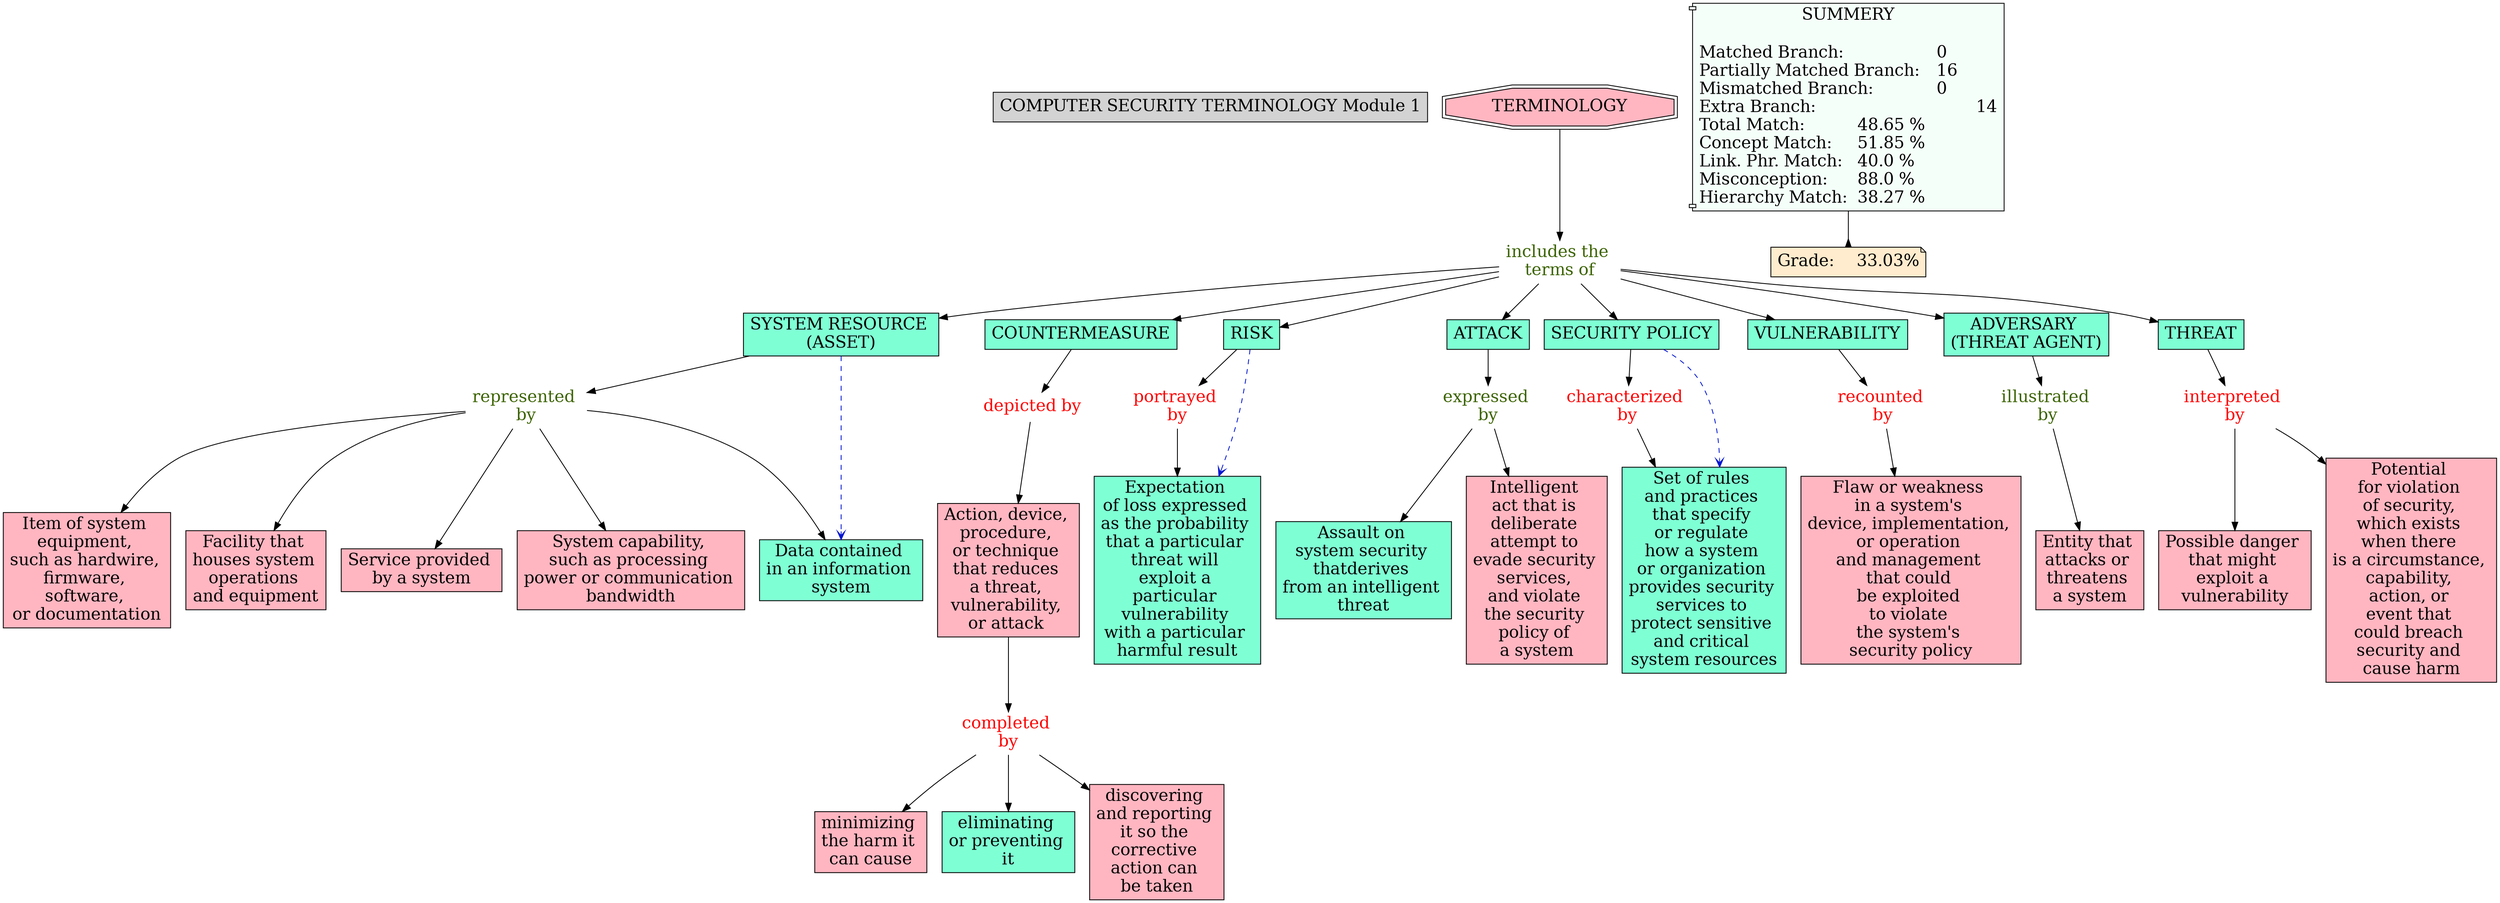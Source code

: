 // The Round Table
digraph {
	"1S2N4Q9FM-1NYC6P6-3RP" [label="COMPUTER SECURITY TERMINOLOGY Module 1" Gsplines=true fontsize=20 shape=rect style=filled]
	"1S2N72MS0-1TD9G8H-47C" [label="Assault on system security thatderives from an intelligent threat" Gsplines=true fontsize=20 shape=rect style=filled]
	"1S2N6Z44V-5NGYFB-44H" [label="SYSTEM RESOURCE 
(ASSET)" Gsplines=true fillcolor=aquamarine fontsize=20 shape=rect style=filled]
	"1S40THDQC-1T0DJG9-3C7" [label="represented 
by" Gsplines=true fontcolor="#3B6300" fontsize=20 shape=none]
	"1S2N6Z44V-5NGYFB-44H" -> "1S40THDQC-1T0DJG9-3C7" [constraint=true]
	"1S40THDQC-1T0DJG9-3C7" [label="represented 
by" Gsplines=true fontcolor="#3B6300" fontsize=20 shape=none]
	"1S2N8HQ17-13SGX0H-68Q" [label="Item of system 
equipment, 
such as hardwire, 
firmware, 
software, 
or documentation
" Gsplines=true fillcolor="#FFB6C1" fontsize=20 shape=rect style=filled]
	"1S40THDQC-1T0DJG9-3C7" -> "1S2N8HQ17-13SGX0H-68Q" [constraint=true]
	"1S2N6YF4H-1WP29MW-42Y" [label=COUNTERMEASURE Gsplines=true fillcolor=aquamarine fontsize=20 shape=rect style=filled]
	"1S40TGVF8-158LJKV-3BC" [label="depicted by
" Gsplines=true fontcolor=red fontsize=20 shape=none]
	"1S2N6YF4H-1WP29MW-42Y" -> "1S40TGVF8-158LJKV-3BC" [constraint=true]
	"1S40THDQC-1T0DJG9-3C7" [label="represented 
by" Gsplines=true fontcolor="#3B6300" fontsize=20 shape=none]
	"1S2N8MMMR-20401DC-6FS" [label="Facility that 
houses system 
operations 
and equipment
" Gsplines=true fillcolor="#FFB6C1" fontsize=20 shape=rect style=filled]
	"1S40THDQC-1T0DJG9-3C7" -> "1S2N8MMMR-20401DC-6FS" [constraint=true]
	"1S2N6YN6Y-12R6BN9-43K" [label=RISK Gsplines=true fillcolor=aquamarine fontsize=20 shape=rect style=filled]
	"1S40TH2M8-15W2PL-3BN" [label="portrayed 
by" Gsplines=true fontcolor=red fontsize=20 shape=none]
	"1S2N6YN6Y-12R6BN9-43K" -> "1S40TH2M8-15W2PL-3BN" [constraint=true]
	"1S40THP1T-19MW669-3CT" [label="recounted 
by" Gsplines=true fontcolor=red fontsize=20 shape=none]
	"1S2N72X55-1QG2J4K-480" [label="Flaw or weakness 
in a system's 
device, implementation, 
or operation 
and management 
that could 
be exploited 
to violate 
the system's 
security policy
" Gsplines=true fillcolor="#FFB6C1" fontsize=20 shape=rect style=filled]
	"1S40THP1T-19MW669-3CT" -> "1S2N72X55-1QG2J4K-480" [constraint=true]
	"1S40TH7HX-M1N9FQ-3BY" [label="characterized 
by" Gsplines=true fontcolor=red fontsize=20 shape=none]
	"1S2N72S58-C0VQ5-47R" [label="Set of rules 
and practices 
that specify 
or regulate 
how a system 
or organization 
provides security 
services to 
protect sensitive 
and critical 
system resources
" Gsplines=true fillcolor=aquamarine fontsize=20 shape=rect style=filled]
	"1S40TH7HX-M1N9FQ-3BY" -> "1S2N72S58-C0VQ5-47R" [constraint=true]
	"1S2N7JYV8-17KYBXH-4WM" [label="includes the 
terms of" Gsplines=true fontcolor="#3B6300" fontsize=20 shape=none]
	"1S2N6Y66J-1LTZ3W8-42L" [label=ATTACK Gsplines=true fillcolor=aquamarine fontsize=20 shape=rect style=filled]
	"1S2N7JYV8-17KYBXH-4WM" -> "1S2N6Y66J-1LTZ3W8-42L" [constraint=true]
	"1S40TGVF8-158LJKV-3BC" [label="depicted by
" Gsplines=true fontcolor=red fontsize=20 shape=none]
	"1S2N72P31-JJFT4C-47H" [label="Action, device, 
procedure, 
or technique 
that reduces 
a threat, 
vulnerability, 
or attack 
" Gsplines=true fillcolor="#FFB6C1" fontsize=20 shape=rect style=filled]
	"1S40TGVF8-158LJKV-3BC" -> "1S2N72P31-JJFT4C-47H" [constraint=true]
	"1S40TGRB1-28435YH-3B2" [label="expressed 
by" Gsplines=true fontcolor="#3B6300" fontsize=20 shape=none]
	"1S2N77JMG-53JZX6-4GT" [label="Intelligent 
act that is 
deliberate 
attempt to 
evade security 
services, 
and violate 
the security 
policy of 
a system" Gsplines=true fillcolor="#FFB6C1" fontsize=20 shape=rect style=filled]
	"1S40TGRB1-28435YH-3B2" -> "1S2N77JMG-53JZX6-4GT" [constraint=true]
	"1S40THDQC-1T0DJG9-3C7" [label="represented 
by" Gsplines=true fontcolor="#3B6300" fontsize=20 shape=none]
	"1S2N8FN41-PM2L3W-658" [label="Service provided 
by a system
" Gsplines=true fillcolor="#FFB6C1" fontsize=20 shape=rect style=filled]
	"1S40THDQC-1T0DJG9-3C7" -> "1S2N8FN41-PM2L3W-658" [constraint=true]
	"1S2N6YVVM-28SBVML-43V" [label="SECURITY POLICY
" Gsplines=true fillcolor=aquamarine fontsize=20 shape=rect style=filled]
	"1S40TH7HX-M1N9FQ-3BY" [label="characterized 
by" Gsplines=true fontcolor=red fontsize=20 shape=none]
	"1S2N6YVVM-28SBVML-43V" -> "1S40TH7HX-M1N9FQ-3BY" [constraint=true]
	"1S2N72P31-JJFT4C-47H" [label="Action, device, 
procedure, 
or technique 
that reduces 
a threat, 
vulnerability, 
or attack 
" Gsplines=true fillcolor="#FFB6C1" fontsize=20 shape=rect style=filled]
	"1S2N7X11S-1WSYK01-5KP" [label="completed 
by" Gsplines=true fontcolor=red fontsize=20 shape=none]
	"1S2N72P31-JJFT4C-47H" -> "1S2N7X11S-1WSYK01-5KP" [constraint=true]
	"1S2N7X11S-1WSYK01-5KP" [label="completed 
by" Gsplines=true fontcolor=red fontsize=20 shape=none]
	"1S2N7WMRQ-1RFB9F1-5JY" [label="minimizing 
the harm it 
can cause" Gsplines=true fillcolor="#FFB6C1" fontsize=20 shape=rect style=filled]
	"1S2N7X11S-1WSYK01-5KP" -> "1S2N7WMRQ-1RFB9F1-5JY" [constraint=true]
	"1S2N6ZRQ1-2DLKYMD-45R" [label=VULNERABILITY Gsplines=true fillcolor=aquamarine fontsize=20 shape=rect style=filled]
	"1S40THP1T-19MW669-3CT" [label="recounted 
by" Gsplines=true fontcolor=red fontsize=20 shape=none]
	"1S2N6ZRQ1-2DLKYMD-45R" -> "1S40THP1T-19MW669-3CT" [constraint=true]
	"1S2N7JYV8-17KYBXH-4WM" [label="includes the 
terms of" Gsplines=true fontcolor="#3B6300" fontsize=20 shape=none]
	"1S2N6ZRQ1-2DLKYMD-45R" [label=VULNERABILITY Gsplines=true fillcolor=aquamarine fontsize=20 shape=rect style=filled]
	"1S2N7JYV8-17KYBXH-4WM" -> "1S2N6ZRQ1-2DLKYMD-45R" [constraint=true]
	"1S40THKM9-1ST2ZPB-3CJ" [label="interpreted 
by" Gsplines=true fontcolor=red fontsize=20 shape=none]
	"1S2N8MHK6-1N8Z8MM-6FM" [label="Possible danger 
that might 
exploit a 
vulnerability" Gsplines=true fillcolor="#FFB6C1" fontsize=20 shape=rect style=filled]
	"1S40THKM9-1ST2ZPB-3CJ" -> "1S2N8MHK6-1N8Z8MM-6FM" [constraint=true]
	"1S2N7JYV8-17KYBXH-4WM" [label="includes the 
terms of" Gsplines=true fontcolor="#3B6300" fontsize=20 shape=none]
	"1S2N6WZQG-TPR9PC-40D" [label="ADVERSARY 
(THREAT AGENT)
" Gsplines=true fillcolor=aquamarine fontsize=20 shape=rect style=filled]
	"1S2N7JYV8-17KYBXH-4WM" -> "1S2N6WZQG-TPR9PC-40D" [constraint=true]
	"1S2N7JYV8-17KYBXH-4WM" [label="includes the 
terms of" Gsplines=true fontcolor="#3B6300" fontsize=20 shape=none]
	"1S2N6YN6Y-12R6BN9-43K" [label=RISK Gsplines=true fillcolor=aquamarine fontsize=20 shape=rect style=filled]
	"1S2N7JYV8-17KYBXH-4WM" -> "1S2N6YN6Y-12R6BN9-43K" [constraint=true]
	"1S40THKM9-1ST2ZPB-3CJ" [label="interpreted 
by" Gsplines=true fontcolor=red fontsize=20 shape=none]
	"1S2N8L4WH-P57SM2-6DZ" [label="Potential 
for violation 
of security, 
which exists 
when there 
is a circumstance, 
capability, 
action, or 
event that 
could breach 
security and 
cause harm
" Gsplines=true fillcolor="#FFB6C1" fontsize=20 shape=rect style=filled]
	"1S40THKM9-1ST2ZPB-3CJ" -> "1S2N8L4WH-P57SM2-6DZ" [constraint=true]
	"1S2N7JYV8-17KYBXH-4WM" [label="includes the 
terms of" Gsplines=true fontcolor="#3B6300" fontsize=20 shape=none]
	"1S2N6YF4H-1WP29MW-42Y" [label=COUNTERMEASURE Gsplines=true fillcolor=aquamarine fontsize=20 shape=rect style=filled]
	"1S2N7JYV8-17KYBXH-4WM" -> "1S2N6YF4H-1WP29MW-42Y" [constraint=true]
	"1S2N7DHDS-147BHPR-4MH" [label=TERMINOLOGY Gsplines=true fillcolor="#FFB6C1" fontsize=20 shape=doubleoctagon style=filled]
	"1S2N7JYV8-17KYBXH-4WM" [label="includes the 
terms of" Gsplines=true fontcolor="#3B6300" fontsize=20 shape=none]
	"1S2N7DHDS-147BHPR-4MH" -> "1S2N7JYV8-17KYBXH-4WM" [constraint=true]
	"1S2N7K86N-8BCFKH-4X8" [label="illustrated 
by" Gsplines=true fontcolor="#3B6300" fontsize=20 shape=none]
	"1S2N72L60-24TFB2F-477" [label="Entity that 
attacks or 
threatens 
a system" Gsplines=true fillcolor="#FFB6C1" fontsize=20 shape=rect style=filled]
	"1S2N7K86N-8BCFKH-4X8" -> "1S2N72L60-24TFB2F-477" [constraint=true]
	"1S2N6ZL9T-BJYSQT-45D" [label=THREAT Gsplines=true fillcolor=aquamarine fontsize=20 shape=rect style=filled]
	"1S40THKM9-1ST2ZPB-3CJ" [label="interpreted 
by" Gsplines=true fontcolor=red fontsize=20 shape=none]
	"1S2N6ZL9T-BJYSQT-45D" -> "1S40THKM9-1ST2ZPB-3CJ" [constraint=true]
	"1S40THDQC-1T0DJG9-3C7" [label="represented 
by" Gsplines=true fontcolor="#3B6300" fontsize=20 shape=none]
	"1S2N72VLY-97RVV1-47W" [label="Data contained 
in an information 
system" Gsplines=true fillcolor=aquamarine fontsize=20 shape=rect style=filled]
	"1S40THDQC-1T0DJG9-3C7" -> "1S2N72VLY-97RVV1-47W" [constraint=true]
	"1S2N6WZQG-TPR9PC-40D" [label="ADVERSARY 
(THREAT AGENT)
" Gsplines=true fillcolor=aquamarine fontsize=20 shape=rect style=filled]
	"1S2N7K86N-8BCFKH-4X8" [label="illustrated 
by" Gsplines=true fontcolor="#3B6300" fontsize=20 shape=none]
	"1S2N6WZQG-TPR9PC-40D" -> "1S2N7K86N-8BCFKH-4X8" [constraint=true]
	"1S40THDQC-1T0DJG9-3C7" [label="represented 
by" Gsplines=true fontcolor="#3B6300" fontsize=20 shape=none]
	"1S2N7495L-J6VLSX-48Q" [label="System capability, 
such as processing 
power or communication 
bandwidth" Gsplines=true fillcolor="#FFB6C1" fontsize=20 shape=rect style=filled]
	"1S40THDQC-1T0DJG9-3C7" -> "1S2N7495L-J6VLSX-48Q" [constraint=true]
	"1S2N7X11S-1WSYK01-5KP" [label="completed 
by" Gsplines=true fontcolor=red fontsize=20 shape=none]
	"1S2N83XB4-26XHGXX-5QW" [label="eliminating 
or preventing 
it" Gsplines=true fillcolor=aquamarine fontsize=20 shape=rect style=filled]
	"1S2N7X11S-1WSYK01-5KP" -> "1S2N83XB4-26XHGXX-5QW" [constraint=true]
	"1S40TH2M8-15W2PL-3BN" [label="portrayed 
by" Gsplines=true fontcolor=red fontsize=20 shape=none]
	"1S2N72QHF-GG15G-47M" [label="Expectation 
of loss expressed 
as the probability 
that a particular 
threat will 
exploit a 
particular 
vulnerability 
with a particular 
harmful result
" Gsplines=true fillcolor=aquamarine fontsize=20 shape=rect style=filled]
	"1S40TH2M8-15W2PL-3BN" -> "1S2N72QHF-GG15G-47M" [constraint=true]
	"1S2N6Y66J-1LTZ3W8-42L" [label=ATTACK Gsplines=true fillcolor=aquamarine fontsize=20 shape=rect style=filled]
	"1S40TGRB1-28435YH-3B2" [label="expressed 
by" Gsplines=true fontcolor="#3B6300" fontsize=20 shape=none]
	"1S2N6Y66J-1LTZ3W8-42L" -> "1S40TGRB1-28435YH-3B2" [constraint=true]
	"1S2N7JYV8-17KYBXH-4WM" [label="includes the 
terms of" Gsplines=true fontcolor="#3B6300" fontsize=20 shape=none]
	"1S2N6YVVM-28SBVML-43V" [label="SECURITY POLICY
" Gsplines=true fillcolor=aquamarine fontsize=20 shape=rect style=filled]
	"1S2N7JYV8-17KYBXH-4WM" -> "1S2N6YVVM-28SBVML-43V" [constraint=true]
	"1S2N7JYV8-17KYBXH-4WM" [label="includes the 
terms of" Gsplines=true fontcolor="#3B6300" fontsize=20 shape=none]
	"1S2N6ZL9T-BJYSQT-45D" [label=THREAT Gsplines=true fillcolor=aquamarine fontsize=20 shape=rect style=filled]
	"1S2N7JYV8-17KYBXH-4WM" -> "1S2N6ZL9T-BJYSQT-45D" [constraint=true]
	"1S2N7X11S-1WSYK01-5KP" [label="completed 
by" Gsplines=true fontcolor=red fontsize=20 shape=none]
	"1S2N7YBC1-WLF2X2-5N5" [label="discovering 
and reporting 
it so the 
corrective 
action can 
be taken" Gsplines=true fillcolor="#FFB6C1" fontsize=20 shape=rect style=filled]
	"1S2N7X11S-1WSYK01-5KP" -> "1S2N7YBC1-WLF2X2-5N5" [constraint=true]
	"1S2N7JYV8-17KYBXH-4WM" [label="includes the 
terms of" Gsplines=true fontcolor="#3B6300" fontsize=20 shape=none]
	"1S2N6Z44V-5NGYFB-44H" [label="SYSTEM RESOURCE 
(ASSET)" Gsplines=true fillcolor=aquamarine fontsize=20 shape=rect style=filled]
	"1S2N7JYV8-17KYBXH-4WM" -> "1S2N6Z44V-5NGYFB-44H" [constraint=true]
	"1S40TGRB1-28435YH-3B2" [label="expressed 
by" Gsplines=true fontcolor="#3B6300" fontsize=20 shape=none]
	"1S2N72MS0-1TD9G8H-47C" [label="Assault on 
system security 
thatderives 
from an intelligent 
threat" Gsplines=true fillcolor=aquamarine fontsize=20 shape=rect style=filled]
	"1S40TGRB1-28435YH-3B2" -> "1S2N72MS0-1TD9G8H-47C" [constraint=true]
	Stat [label="SUMMERY

Matched Branch:			0\lPartially Matched Branch:	16\lMismatched Branch:		0\lExtra Branch:				14\lTotal Match:		48.65 %\lConcept Match:	51.85 %\lLink. Phr. Match:	40.0 %\lMisconception:	88.0 %\lHierarchy Match:	38.27 %\l" Gsplines=true fillcolor="#F5FFFA" fontsize=20 shape=component style=filled]
	Grade [label="Grade:	33.03%" Gsplines=true fillcolor="#FFEBCD" fontsize=20 shape=note style=filled]
	Stat -> Grade [arrowhead=inv color=black constraint=true]
	"1S2N6YN6Y-12R6BN9-43K" -> "1S2N72QHF-GG15G-47M" [arrowhead=open color="#0316D1" constraint=true style=dashed]
	"1S2N6YVVM-28SBVML-43V" -> "1S2N72S58-C0VQ5-47R" [arrowhead=open color="#0316D1" constraint=true style=dashed]
	"1S2N6Z44V-5NGYFB-44H" -> "1S2N72VLY-97RVV1-47W" [arrowhead=open color="#0316D1" constraint=true style=dashed]
}

